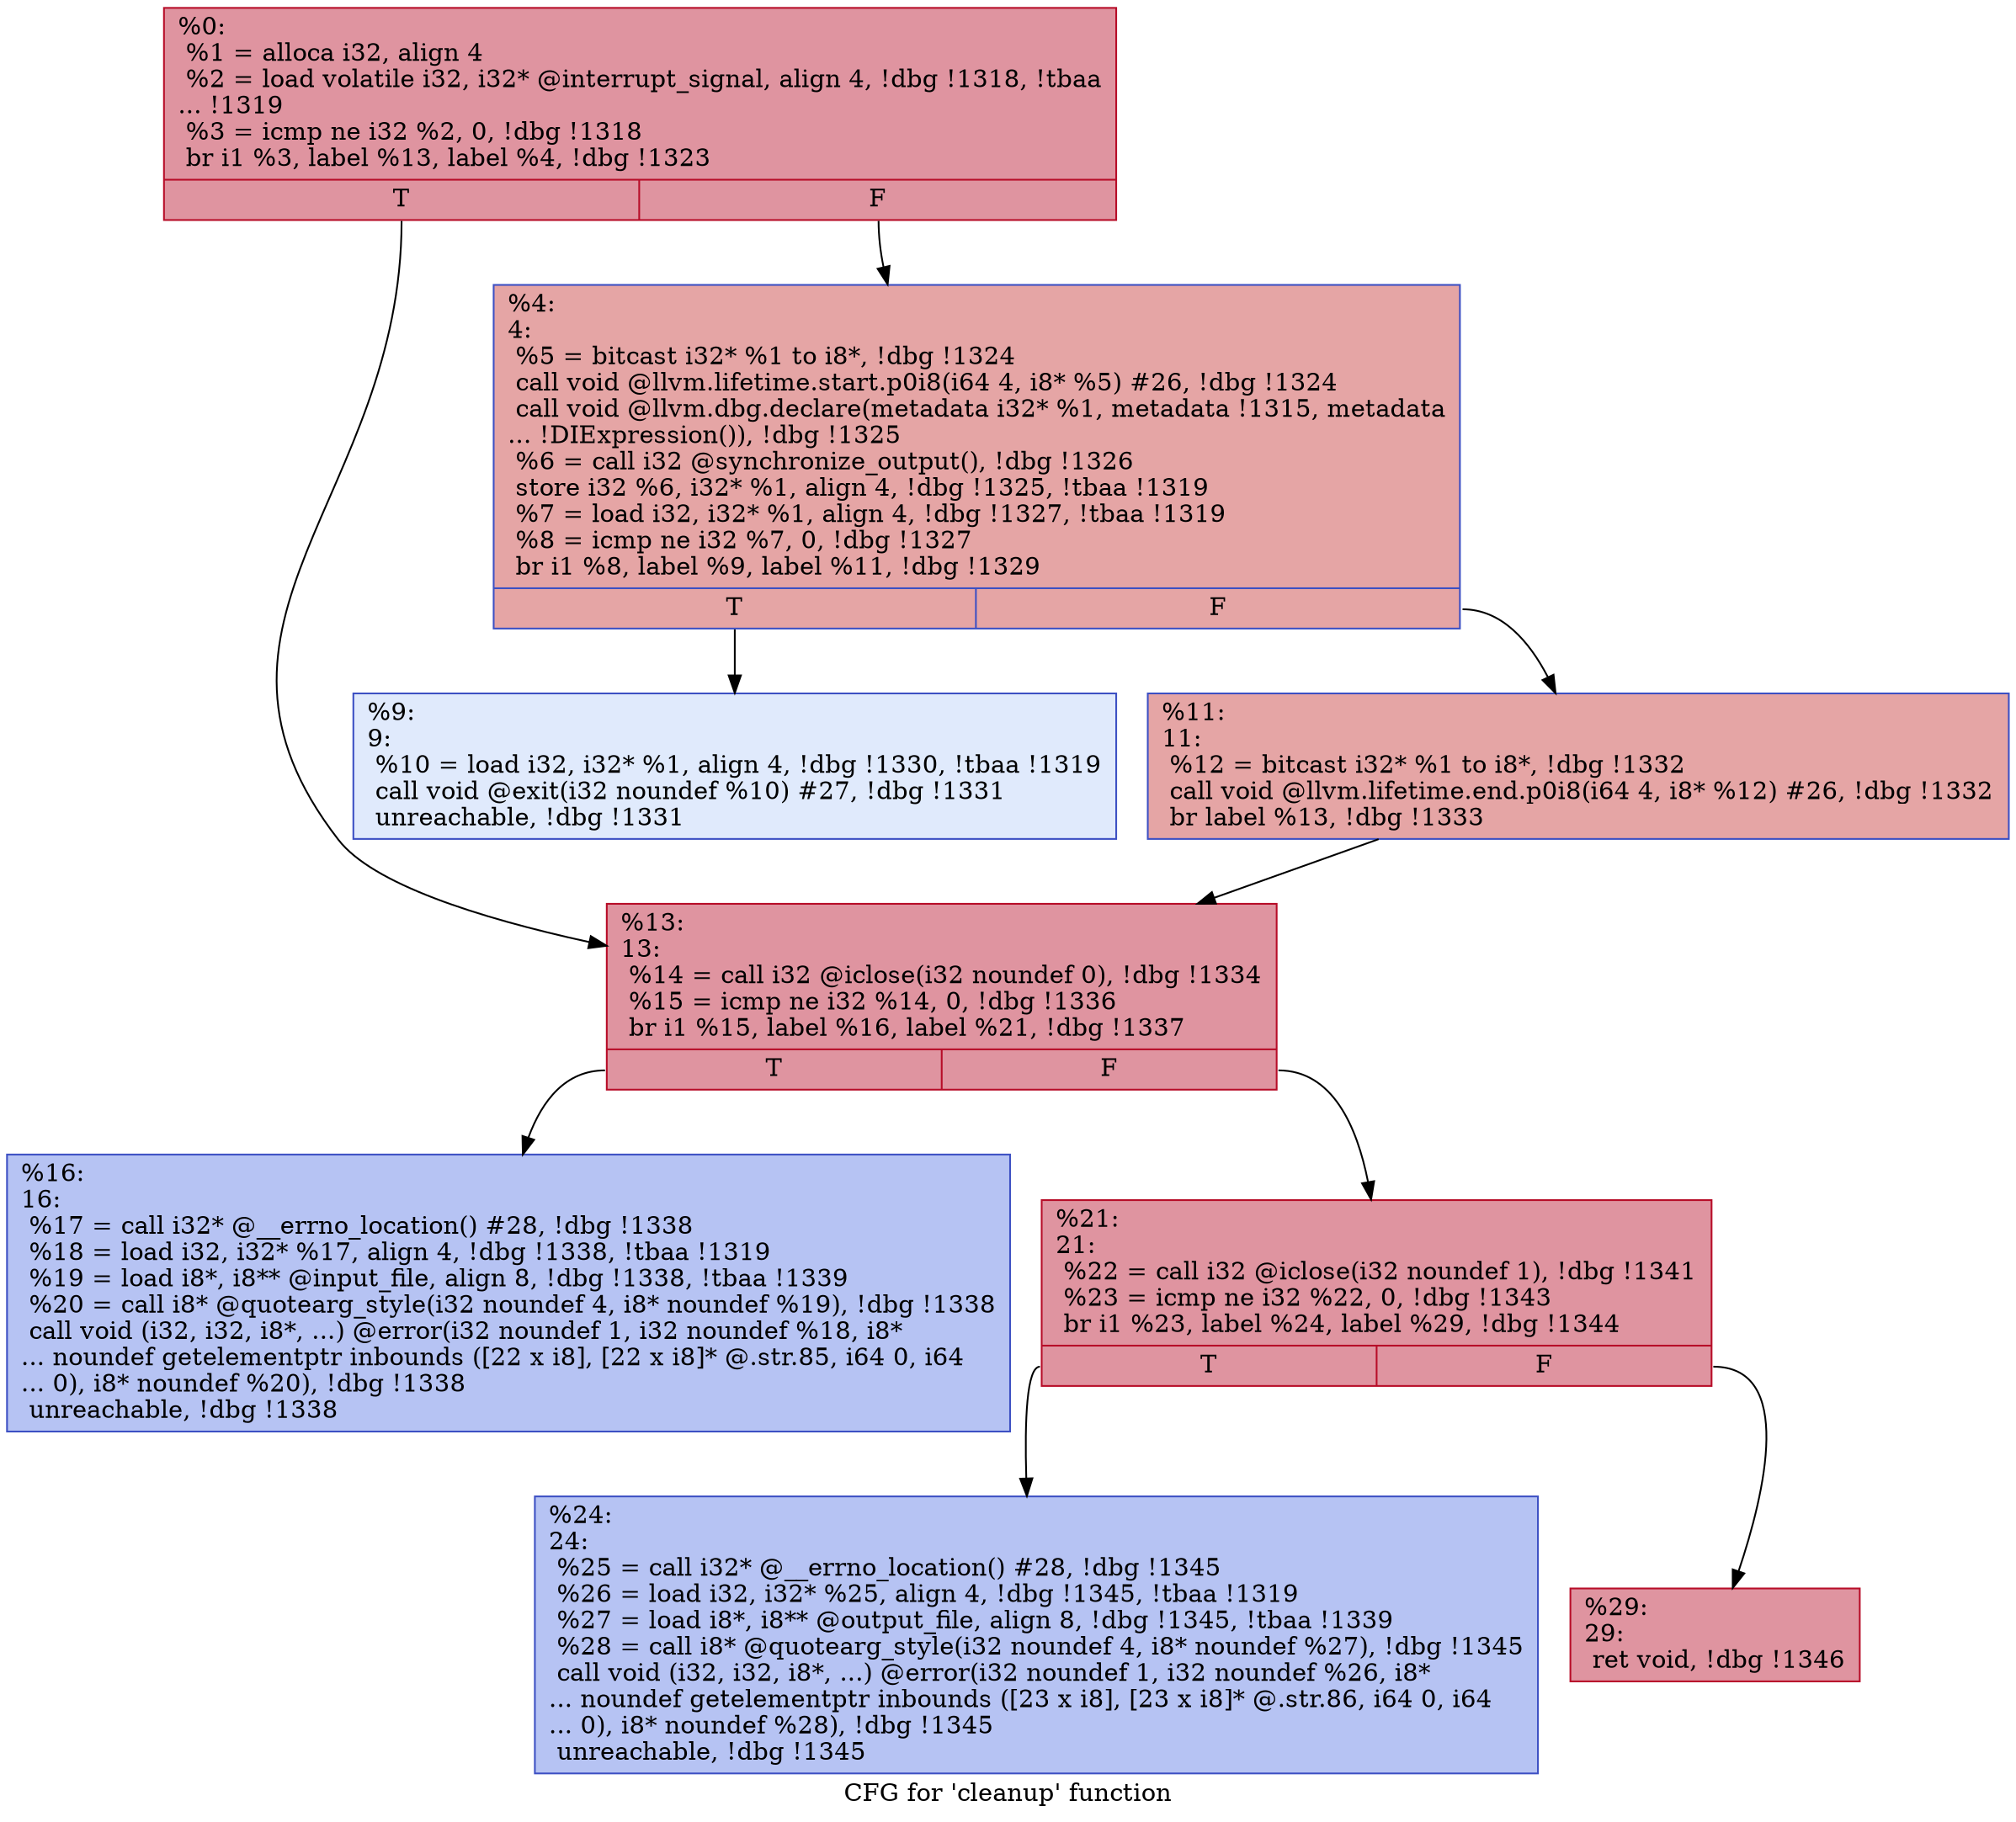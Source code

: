 digraph "CFG for 'cleanup' function" {
	label="CFG for 'cleanup' function";

	Node0xf43650 [shape=record,color="#b70d28ff", style=filled, fillcolor="#b70d2870",label="{%0:\l  %1 = alloca i32, align 4\l  %2 = load volatile i32, i32* @interrupt_signal, align 4, !dbg !1318, !tbaa\l... !1319\l  %3 = icmp ne i32 %2, 0, !dbg !1318\l  br i1 %3, label %13, label %4, !dbg !1323\l|{<s0>T|<s1>F}}"];
	Node0xf43650:s0 -> Node0xf43790;
	Node0xf43650:s1 -> Node0xf436a0;
	Node0xf436a0 [shape=record,color="#3d50c3ff", style=filled, fillcolor="#c5333470",label="{%4:\l4:                                                \l  %5 = bitcast i32* %1 to i8*, !dbg !1324\l  call void @llvm.lifetime.start.p0i8(i64 4, i8* %5) #26, !dbg !1324\l  call void @llvm.dbg.declare(metadata i32* %1, metadata !1315, metadata\l... !DIExpression()), !dbg !1325\l  %6 = call i32 @synchronize_output(), !dbg !1326\l  store i32 %6, i32* %1, align 4, !dbg !1325, !tbaa !1319\l  %7 = load i32, i32* %1, align 4, !dbg !1327, !tbaa !1319\l  %8 = icmp ne i32 %7, 0, !dbg !1327\l  br i1 %8, label %9, label %11, !dbg !1329\l|{<s0>T|<s1>F}}"];
	Node0xf436a0:s0 -> Node0xf436f0;
	Node0xf436a0:s1 -> Node0xf43740;
	Node0xf436f0 [shape=record,color="#3d50c3ff", style=filled, fillcolor="#b9d0f970",label="{%9:\l9:                                                \l  %10 = load i32, i32* %1, align 4, !dbg !1330, !tbaa !1319\l  call void @exit(i32 noundef %10) #27, !dbg !1331\l  unreachable, !dbg !1331\l}"];
	Node0xf43740 [shape=record,color="#3d50c3ff", style=filled, fillcolor="#c5333470",label="{%11:\l11:                                               \l  %12 = bitcast i32* %1 to i8*, !dbg !1332\l  call void @llvm.lifetime.end.p0i8(i64 4, i8* %12) #26, !dbg !1332\l  br label %13, !dbg !1333\l}"];
	Node0xf43740 -> Node0xf43790;
	Node0xf43790 [shape=record,color="#b70d28ff", style=filled, fillcolor="#b70d2870",label="{%13:\l13:                                               \l  %14 = call i32 @iclose(i32 noundef 0), !dbg !1334\l  %15 = icmp ne i32 %14, 0, !dbg !1336\l  br i1 %15, label %16, label %21, !dbg !1337\l|{<s0>T|<s1>F}}"];
	Node0xf43790:s0 -> Node0xf437e0;
	Node0xf43790:s1 -> Node0xf43830;
	Node0xf437e0 [shape=record,color="#3d50c3ff", style=filled, fillcolor="#5977e370",label="{%16:\l16:                                               \l  %17 = call i32* @__errno_location() #28, !dbg !1338\l  %18 = load i32, i32* %17, align 4, !dbg !1338, !tbaa !1319\l  %19 = load i8*, i8** @input_file, align 8, !dbg !1338, !tbaa !1339\l  %20 = call i8* @quotearg_style(i32 noundef 4, i8* noundef %19), !dbg !1338\l  call void (i32, i32, i8*, ...) @error(i32 noundef 1, i32 noundef %18, i8*\l... noundef getelementptr inbounds ([22 x i8], [22 x i8]* @.str.85, i64 0, i64\l... 0), i8* noundef %20), !dbg !1338\l  unreachable, !dbg !1338\l}"];
	Node0xf43830 [shape=record,color="#b70d28ff", style=filled, fillcolor="#b70d2870",label="{%21:\l21:                                               \l  %22 = call i32 @iclose(i32 noundef 1), !dbg !1341\l  %23 = icmp ne i32 %22, 0, !dbg !1343\l  br i1 %23, label %24, label %29, !dbg !1344\l|{<s0>T|<s1>F}}"];
	Node0xf43830:s0 -> Node0xf43880;
	Node0xf43830:s1 -> Node0xf438d0;
	Node0xf43880 [shape=record,color="#3d50c3ff", style=filled, fillcolor="#5977e370",label="{%24:\l24:                                               \l  %25 = call i32* @__errno_location() #28, !dbg !1345\l  %26 = load i32, i32* %25, align 4, !dbg !1345, !tbaa !1319\l  %27 = load i8*, i8** @output_file, align 8, !dbg !1345, !tbaa !1339\l  %28 = call i8* @quotearg_style(i32 noundef 4, i8* noundef %27), !dbg !1345\l  call void (i32, i32, i8*, ...) @error(i32 noundef 1, i32 noundef %26, i8*\l... noundef getelementptr inbounds ([23 x i8], [23 x i8]* @.str.86, i64 0, i64\l... 0), i8* noundef %28), !dbg !1345\l  unreachable, !dbg !1345\l}"];
	Node0xf438d0 [shape=record,color="#b70d28ff", style=filled, fillcolor="#b70d2870",label="{%29:\l29:                                               \l  ret void, !dbg !1346\l}"];
}
